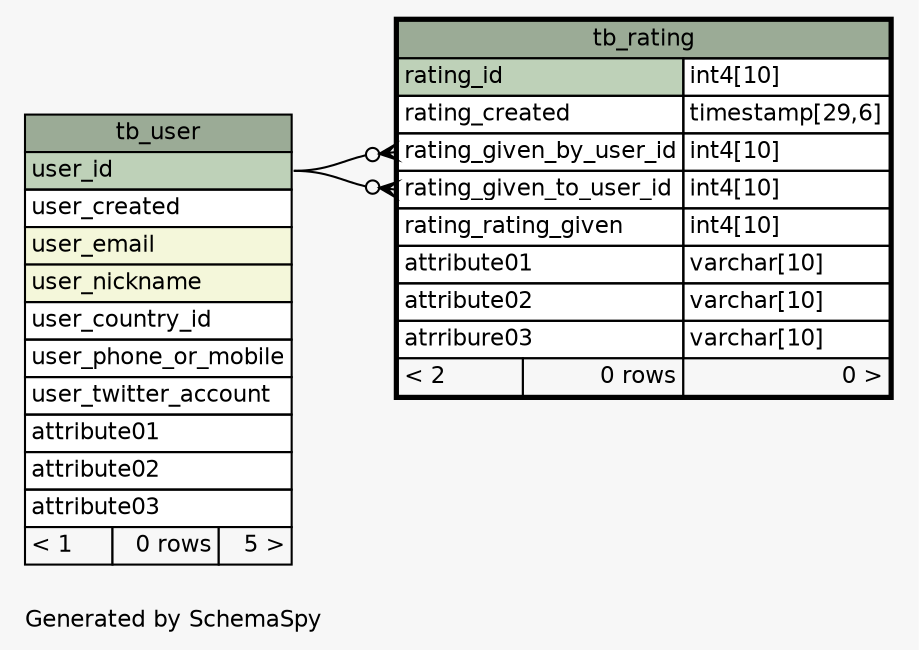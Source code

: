 // dot 2.34.0 on Linux 3.12.0-1-MANJARO
// SchemaSpy rev 590
digraph "oneDegreeRelationshipsDiagram" {
  graph [
    rankdir="RL"
    bgcolor="#f7f7f7"
    label="\nGenerated by SchemaSpy"
    labeljust="l"
    nodesep="0.18"
    ranksep="0.46"
    fontname="Helvetica"
    fontsize="11"
  ];
  node [
    fontname="Helvetica"
    fontsize="11"
    shape="plaintext"
  ];
  edge [
    arrowsize="0.8"
  ];
  "tb_rating":"rating_given_by_user_id":w -> "tb_user":"user_id":e [arrowhead=none dir=back arrowtail=crowodot];
  "tb_rating":"rating_given_to_user_id":w -> "tb_user":"user_id":e [arrowhead=none dir=back arrowtail=crowodot];
  "tb_rating" [
    label=<
    <TABLE BORDER="2" CELLBORDER="1" CELLSPACING="0" BGCOLOR="#ffffff">
      <TR><TD COLSPAN="3" BGCOLOR="#9bab96" ALIGN="CENTER">tb_rating</TD></TR>
      <TR><TD PORT="rating_id" COLSPAN="2" BGCOLOR="#bed1b8" ALIGN="LEFT">rating_id</TD><TD PORT="rating_id.type" ALIGN="LEFT">int4[10]</TD></TR>
      <TR><TD PORT="rating_created" COLSPAN="2" ALIGN="LEFT">rating_created</TD><TD PORT="rating_created.type" ALIGN="LEFT">timestamp[29,6]</TD></TR>
      <TR><TD PORT="rating_given_by_user_id" COLSPAN="2" ALIGN="LEFT">rating_given_by_user_id</TD><TD PORT="rating_given_by_user_id.type" ALIGN="LEFT">int4[10]</TD></TR>
      <TR><TD PORT="rating_given_to_user_id" COLSPAN="2" ALIGN="LEFT">rating_given_to_user_id</TD><TD PORT="rating_given_to_user_id.type" ALIGN="LEFT">int4[10]</TD></TR>
      <TR><TD PORT="rating_rating_given" COLSPAN="2" ALIGN="LEFT">rating_rating_given</TD><TD PORT="rating_rating_given.type" ALIGN="LEFT">int4[10]</TD></TR>
      <TR><TD PORT="attribute01" COLSPAN="2" ALIGN="LEFT">attribute01</TD><TD PORT="attribute01.type" ALIGN="LEFT">varchar[10]</TD></TR>
      <TR><TD PORT="attribute02" COLSPAN="2" ALIGN="LEFT">attribute02</TD><TD PORT="attribute02.type" ALIGN="LEFT">varchar[10]</TD></TR>
      <TR><TD PORT="atrribure03" COLSPAN="2" ALIGN="LEFT">atrribure03</TD><TD PORT="atrribure03.type" ALIGN="LEFT">varchar[10]</TD></TR>
      <TR><TD ALIGN="LEFT" BGCOLOR="#f7f7f7">&lt; 2</TD><TD ALIGN="RIGHT" BGCOLOR="#f7f7f7">0 rows</TD><TD ALIGN="RIGHT" BGCOLOR="#f7f7f7">0 &gt;</TD></TR>
    </TABLE>>
    URL="tb_rating.html"
    tooltip="tb_rating"
  ];
  "tb_user" [
    label=<
    <TABLE BORDER="0" CELLBORDER="1" CELLSPACING="0" BGCOLOR="#ffffff">
      <TR><TD COLSPAN="3" BGCOLOR="#9bab96" ALIGN="CENTER">tb_user</TD></TR>
      <TR><TD PORT="user_id" COLSPAN="3" BGCOLOR="#bed1b8" ALIGN="LEFT">user_id</TD></TR>
      <TR><TD PORT="user_created" COLSPAN="3" ALIGN="LEFT">user_created</TD></TR>
      <TR><TD PORT="user_email" COLSPAN="3" BGCOLOR="#f4f7da" ALIGN="LEFT">user_email</TD></TR>
      <TR><TD PORT="user_nickname" COLSPAN="3" BGCOLOR="#f4f7da" ALIGN="LEFT">user_nickname</TD></TR>
      <TR><TD PORT="user_country_id" COLSPAN="3" ALIGN="LEFT">user_country_id</TD></TR>
      <TR><TD PORT="user_phone_or_mobile" COLSPAN="3" ALIGN="LEFT">user_phone_or_mobile</TD></TR>
      <TR><TD PORT="user_twitter_account" COLSPAN="3" ALIGN="LEFT">user_twitter_account</TD></TR>
      <TR><TD PORT="attribute01" COLSPAN="3" ALIGN="LEFT">attribute01</TD></TR>
      <TR><TD PORT="attribute02" COLSPAN="3" ALIGN="LEFT">attribute02</TD></TR>
      <TR><TD PORT="attribute03" COLSPAN="3" ALIGN="LEFT">attribute03</TD></TR>
      <TR><TD ALIGN="LEFT" BGCOLOR="#f7f7f7">&lt; 1</TD><TD ALIGN="RIGHT" BGCOLOR="#f7f7f7">0 rows</TD><TD ALIGN="RIGHT" BGCOLOR="#f7f7f7">5 &gt;</TD></TR>
    </TABLE>>
    URL="tb_user.html"
    tooltip="tb_user"
  ];
}

